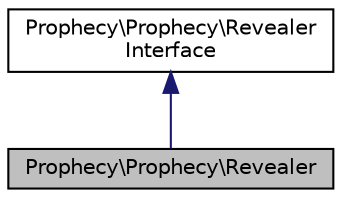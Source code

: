 digraph "Prophecy\Prophecy\Revealer"
{
  edge [fontname="Helvetica",fontsize="10",labelfontname="Helvetica",labelfontsize="10"];
  node [fontname="Helvetica",fontsize="10",shape=record];
  Node2 [label="Prophecy\\Prophecy\\Revealer",height=0.2,width=0.4,color="black", fillcolor="grey75", style="filled", fontcolor="black"];
  Node3 -> Node2 [dir="back",color="midnightblue",fontsize="10",style="solid",fontname="Helvetica"];
  Node3 [label="Prophecy\\Prophecy\\Revealer\lInterface",height=0.2,width=0.4,color="black", fillcolor="white", style="filled",URL="$interfaceProphecy_1_1Prophecy_1_1RevealerInterface.html"];
}
